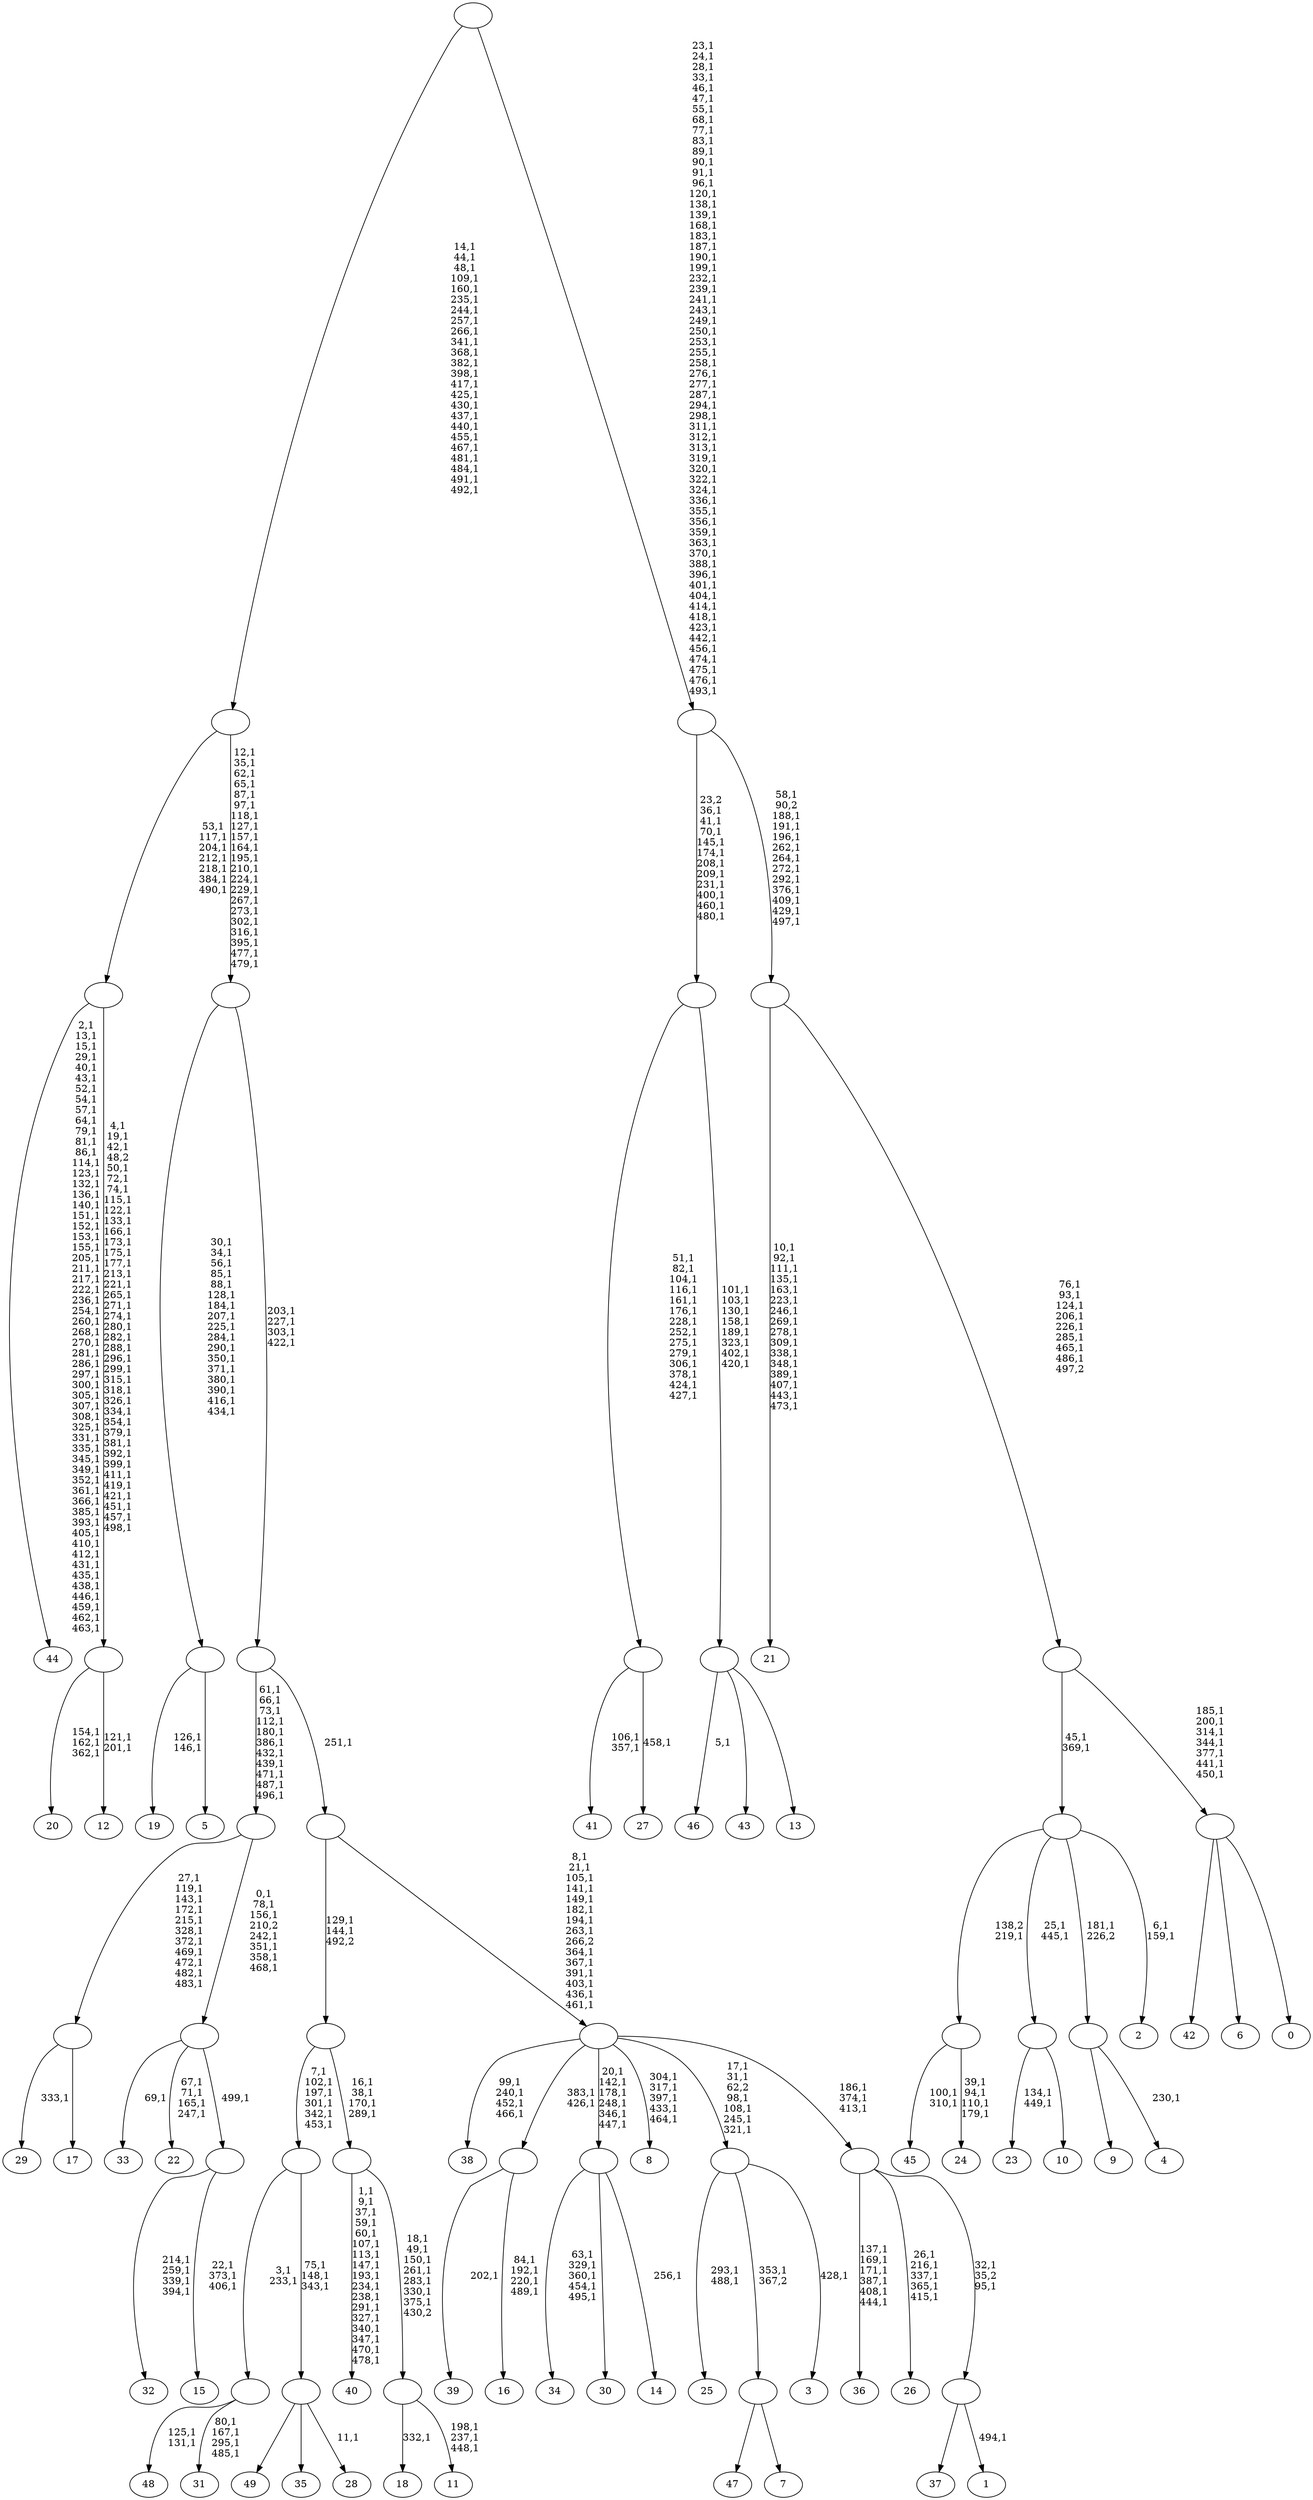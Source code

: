 digraph T {
	550 [label="49"]
	549 [label="48"]
	546 [label="47"]
	545 [label="46"]
	543 [label="45"]
	540 [label="44"]
	481 [label="43"]
	480 [label="42"]
	479 [label="41"]
	476 [label="40"]
	458 [label="39"]
	456 [label="38"]
	451 [label="37"]
	450 [label="36"]
	443 [label="35"]
	442 [label="34"]
	436 [label="33"]
	434 [label="32"]
	429 [label="31"]
	424 [label=""]
	422 [label="30"]
	421 [label="29"]
	419 [label="28"]
	417 [label=""]
	414 [label=""]
	408 [label="27"]
	406 [label=""]
	392 [label="26"]
	386 [label="25"]
	383 [label="24"]
	378 [label=""]
	377 [label="23"]
	374 [label="22"]
	369 [label="21"]
	352 [label="20"]
	348 [label="19"]
	345 [label="18"]
	343 [label="17"]
	342 [label=""]
	331 [label="16"]
	326 [label=""]
	324 [label="15"]
	320 [label=""]
	319 [label=""]
	312 [label=""]
	301 [label="14"]
	299 [label=""]
	293 [label="13"]
	292 [label=""]
	284 [label=""]
	273 [label="12"]
	270 [label=""]
	232 [label=""]
	225 [label="11"]
	221 [label=""]
	214 [label=""]
	210 [label=""]
	208 [label="10"]
	207 [label=""]
	205 [label="9"]
	204 [label="8"]
	198 [label="7"]
	197 [label=""]
	196 [label="6"]
	195 [label="5"]
	194 [label=""]
	177 [label="4"]
	175 [label=""]
	174 [label="3"]
	172 [label=""]
	166 [label="2"]
	163 [label=""]
	161 [label="1"]
	159 [label=""]
	157 [label=""]
	154 [label=""]
	140 [label=""]
	139 [label=""]
	135 [label=""]
	114 [label=""]
	90 [label="0"]
	89 [label=""]
	82 [label=""]
	74 [label=""]
	62 [label=""]
	0 [label=""]
	424 -> 429 [label="80,1\n167,1\n295,1\n485,1"]
	424 -> 549 [label="125,1\n131,1"]
	417 -> 419 [label="11,1"]
	417 -> 550 [label=""]
	417 -> 443 [label=""]
	414 -> 417 [label="75,1\n148,1\n343,1"]
	414 -> 424 [label="3,1\n233,1"]
	406 -> 408 [label="458,1"]
	406 -> 479 [label="106,1\n357,1"]
	378 -> 383 [label="39,1\n94,1\n110,1\n179,1"]
	378 -> 543 [label="100,1\n310,1"]
	342 -> 421 [label="333,1"]
	342 -> 343 [label=""]
	326 -> 331 [label="84,1\n192,1\n220,1\n489,1"]
	326 -> 458 [label="202,1"]
	320 -> 324 [label="22,1\n373,1\n406,1"]
	320 -> 434 [label="214,1\n259,1\n339,1\n394,1"]
	319 -> 374 [label="67,1\n71,1\n165,1\n247,1"]
	319 -> 436 [label="69,1"]
	319 -> 320 [label="499,1"]
	312 -> 319 [label="0,1\n78,1\n156,1\n210,2\n242,1\n351,1\n358,1\n468,1"]
	312 -> 342 [label="27,1\n119,1\n143,1\n172,1\n215,1\n328,1\n372,1\n469,1\n472,1\n482,1\n483,1"]
	299 -> 301 [label="256,1"]
	299 -> 442 [label="63,1\n329,1\n360,1\n454,1\n495,1"]
	299 -> 422 [label=""]
	292 -> 545 [label="5,1"]
	292 -> 481 [label=""]
	292 -> 293 [label=""]
	284 -> 292 [label="101,1\n103,1\n130,1\n158,1\n189,1\n323,1\n402,1\n420,1"]
	284 -> 406 [label="51,1\n82,1\n104,1\n116,1\n161,1\n176,1\n228,1\n252,1\n275,1\n279,1\n306,1\n378,1\n424,1\n427,1"]
	270 -> 273 [label="121,1\n201,1"]
	270 -> 352 [label="154,1\n162,1\n362,1"]
	232 -> 270 [label="4,1\n19,1\n42,1\n48,2\n50,1\n72,1\n74,1\n115,1\n122,1\n133,1\n166,1\n173,1\n175,1\n177,1\n213,1\n221,1\n265,1\n271,1\n274,1\n280,1\n282,1\n288,1\n296,1\n299,1\n315,1\n318,1\n326,1\n334,1\n354,1\n379,1\n381,1\n392,1\n399,1\n411,1\n419,1\n421,1\n451,1\n457,1\n498,1"]
	232 -> 540 [label="2,1\n13,1\n15,1\n29,1\n40,1\n43,1\n52,1\n54,1\n57,1\n64,1\n79,1\n81,1\n86,1\n114,1\n123,1\n132,1\n136,1\n140,1\n151,1\n152,1\n153,1\n155,1\n205,1\n211,1\n217,1\n222,1\n236,1\n254,1\n260,1\n268,1\n270,1\n281,1\n286,1\n297,1\n300,1\n305,1\n307,1\n308,1\n325,1\n331,1\n335,1\n345,1\n349,1\n352,1\n361,1\n366,1\n385,1\n393,1\n405,1\n410,1\n412,1\n431,1\n435,1\n438,1\n446,1\n459,1\n462,1\n463,1"]
	221 -> 225 [label="198,1\n237,1\n448,1"]
	221 -> 345 [label="332,1"]
	214 -> 221 [label="18,1\n49,1\n150,1\n261,1\n283,1\n330,1\n375,1\n430,2"]
	214 -> 476 [label="1,1\n9,1\n37,1\n59,1\n60,1\n107,1\n113,1\n147,1\n193,1\n234,1\n238,1\n291,1\n327,1\n340,1\n347,1\n470,1\n478,1"]
	210 -> 214 [label="16,1\n38,1\n170,1\n289,1"]
	210 -> 414 [label="7,1\n102,1\n197,1\n301,1\n342,1\n453,1"]
	207 -> 377 [label="134,1\n449,1"]
	207 -> 208 [label=""]
	197 -> 546 [label=""]
	197 -> 198 [label=""]
	194 -> 348 [label="126,1\n146,1"]
	194 -> 195 [label=""]
	175 -> 177 [label="230,1"]
	175 -> 205 [label=""]
	172 -> 174 [label="428,1"]
	172 -> 386 [label="293,1\n488,1"]
	172 -> 197 [label="353,1\n367,2"]
	163 -> 166 [label="6,1\n159,1"]
	163 -> 207 [label="25,1\n445,1"]
	163 -> 378 [label="138,2\n219,1"]
	163 -> 175 [label="181,1\n226,2"]
	159 -> 161 [label="494,1"]
	159 -> 451 [label=""]
	157 -> 159 [label="32,1\n35,2\n95,1"]
	157 -> 392 [label="26,1\n216,1\n337,1\n365,1\n415,1"]
	157 -> 450 [label="137,1\n169,1\n171,1\n387,1\n408,1\n444,1"]
	154 -> 157 [label="186,1\n374,1\n413,1"]
	154 -> 172 [label="17,1\n31,1\n62,2\n98,1\n108,1\n245,1\n321,1"]
	154 -> 204 [label="304,1\n317,1\n397,1\n433,1\n464,1"]
	154 -> 299 [label="20,1\n142,1\n178,1\n248,1\n346,1\n447,1"]
	154 -> 326 [label="383,1\n426,1"]
	154 -> 456 [label="99,1\n240,1\n452,1\n466,1"]
	140 -> 154 [label="8,1\n21,1\n105,1\n141,1\n149,1\n182,1\n194,1\n263,1\n266,2\n364,1\n367,1\n391,1\n403,1\n436,1\n461,1"]
	140 -> 210 [label="129,1\n144,1\n492,2"]
	139 -> 312 [label="61,1\n66,1\n73,1\n112,1\n180,1\n386,1\n432,1\n439,1\n471,1\n487,1\n496,1"]
	139 -> 140 [label="251,1"]
	135 -> 139 [label="203,1\n227,1\n303,1\n422,1"]
	135 -> 194 [label="30,1\n34,1\n56,1\n85,1\n88,1\n128,1\n184,1\n207,1\n225,1\n284,1\n290,1\n350,1\n371,1\n380,1\n390,1\n416,1\n434,1"]
	114 -> 135 [label="12,1\n35,1\n62,1\n65,1\n87,1\n97,1\n118,1\n127,1\n157,1\n164,1\n195,1\n210,1\n224,1\n229,1\n267,1\n273,1\n302,1\n316,1\n395,1\n477,1\n479,1"]
	114 -> 232 [label="53,1\n117,1\n204,1\n212,1\n218,1\n384,1\n490,1"]
	89 -> 480 [label=""]
	89 -> 196 [label=""]
	89 -> 90 [label=""]
	82 -> 89 [label="185,1\n200,1\n314,1\n344,1\n377,1\n441,1\n450,1"]
	82 -> 163 [label="45,1\n369,1"]
	74 -> 82 [label="76,1\n93,1\n124,1\n206,1\n226,1\n285,1\n465,1\n486,1\n497,2"]
	74 -> 369 [label="10,1\n92,1\n111,1\n135,1\n163,1\n223,1\n246,1\n269,1\n278,1\n309,1\n338,1\n348,1\n389,1\n407,1\n443,1\n473,1"]
	62 -> 74 [label="58,1\n90,2\n188,1\n191,1\n196,1\n262,1\n264,1\n272,1\n292,1\n376,1\n409,1\n429,1\n497,1"]
	62 -> 284 [label="23,2\n36,1\n41,1\n70,1\n145,1\n174,1\n208,1\n209,1\n231,1\n400,1\n460,1\n480,1"]
	0 -> 62 [label="23,1\n24,1\n28,1\n33,1\n46,1\n47,1\n55,1\n68,1\n77,1\n83,1\n89,1\n90,1\n91,1\n96,1\n120,1\n138,1\n139,1\n168,1\n183,1\n187,1\n190,1\n199,1\n232,1\n239,1\n241,1\n243,1\n249,1\n250,1\n253,1\n255,1\n258,1\n276,1\n277,1\n287,1\n294,1\n298,1\n311,1\n312,1\n313,1\n319,1\n320,1\n322,1\n324,1\n336,1\n355,1\n356,1\n359,1\n363,1\n370,1\n388,1\n396,1\n401,1\n404,1\n414,1\n418,1\n423,1\n442,1\n456,1\n474,1\n475,1\n476,1\n493,1"]
	0 -> 114 [label="14,1\n44,1\n48,1\n109,1\n160,1\n235,1\n244,1\n257,1\n266,1\n341,1\n368,1\n382,1\n398,1\n417,1\n425,1\n430,1\n437,1\n440,1\n455,1\n467,1\n481,1\n484,1\n491,1\n492,1"]
}
